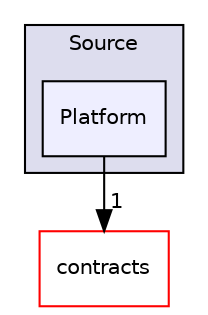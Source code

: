 digraph "libraries/wasm-jit/Source/Platform" {
  compound=true
  node [ fontsize="10", fontname="Helvetica"];
  edge [ labelfontsize="10", labelfontname="Helvetica"];
  subgraph clusterdir_f3751462bfdf8cf305c98e30e6ed6331 {
    graph [ bgcolor="#ddddee", pencolor="black", label="Source" fontname="Helvetica", fontsize="10", URL="dir_f3751462bfdf8cf305c98e30e6ed6331.html"]
  dir_7ad4f85b37d173c2b4962b4769912b1a [shape=box, label="Platform", style="filled", fillcolor="#eeeeff", pencolor="black", URL="dir_7ad4f85b37d173c2b4962b4769912b1a.html"];
  }
  dir_ae9b15dd87e066e1908bbd90e8f38627 [shape=box label="contracts" fillcolor="white" style="filled" color="red" URL="dir_ae9b15dd87e066e1908bbd90e8f38627.html"];
  dir_7ad4f85b37d173c2b4962b4769912b1a->dir_ae9b15dd87e066e1908bbd90e8f38627 [headlabel="1", labeldistance=1.5 headhref="dir_001821_000000.html"];
}
